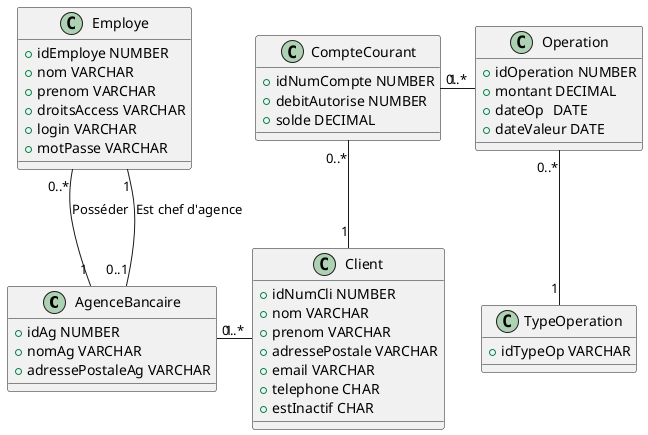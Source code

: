 @startuml Diagramme de classe de la base de donnée

class AgenceBancaire {
    + idAg NUMBER
    + nomAg VARCHAR
    + adressePostaleAg VARCHAR
}

class Employe {
    + idEmploye NUMBER
    + nom VARCHAR
    + prenom VARCHAR
    + droitsAccess VARCHAR
    + login VARCHAR
    + motPasse VARCHAR
}

class Client {
    + idNumCli NUMBER
    + nom VARCHAR
    + prenom VARCHAR
    + adressePostale VARCHAR
    + email VARCHAR
    + telephone CHAR
    + estInactif CHAR
}

class CompteCourant {
    + idNumCompte NUMBER
    + debitAutorise NUMBER
    + solde DECIMAL
}

class TypeOperation {
    + idTypeOp VARCHAR
}

class Operation {
    + idOperation NUMBER
    + montant DECIMAL
    + dateOp	DATE
    + dateValeur DATE

}

AgenceBancaire "1" -up- "0..*" Employe : Posséder
Employe "1" -- "0..1" AgenceBancaire : Est chef d'agence
Client "0..*" -left- "1" AgenceBancaire
CompteCourant "0..*" -- "1" Client
Operation "0..*" -left- "1" CompteCourant
Operation "0..*" -- "1" TypeOperation

@enduml